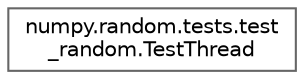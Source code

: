 digraph "Graphical Class Hierarchy"
{
 // LATEX_PDF_SIZE
  bgcolor="transparent";
  edge [fontname=Helvetica,fontsize=10,labelfontname=Helvetica,labelfontsize=10];
  node [fontname=Helvetica,fontsize=10,shape=box,height=0.2,width=0.4];
  rankdir="LR";
  Node0 [id="Node000000",label="numpy.random.tests.test\l_random.TestThread",height=0.2,width=0.4,color="grey40", fillcolor="white", style="filled",URL="$da/d9d/classnumpy_1_1random_1_1tests_1_1test__random_1_1TestThread.html",tooltip=" "];
}
